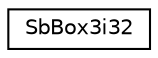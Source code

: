 digraph "Graphical Class Hierarchy"
{
 // LATEX_PDF_SIZE
  edge [fontname="Helvetica",fontsize="10",labelfontname="Helvetica",labelfontsize="10"];
  node [fontname="Helvetica",fontsize="10",shape=record];
  rankdir="LR";
  Node0 [label="SbBox3i32",height=0.2,width=0.4,color="black", fillcolor="white", style="filled",URL="$classSbBox3i32.html",tooltip="The SbBox3i32 class is a 3 dimensional box with 32-bit integer coordinates."];
}
